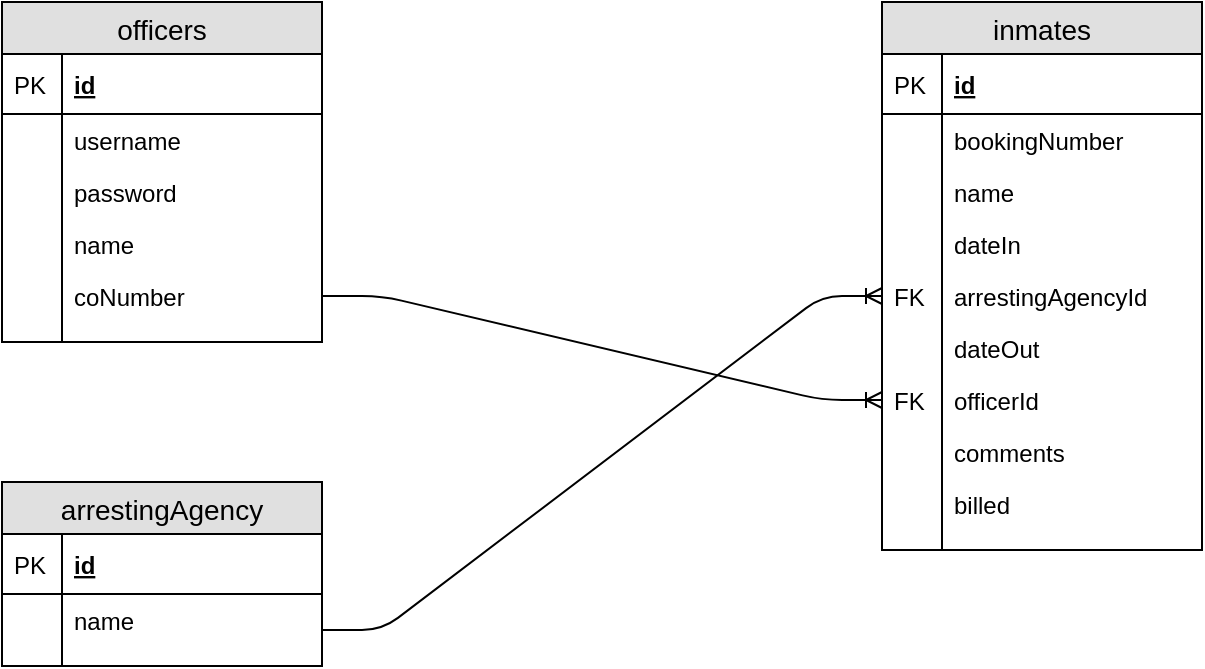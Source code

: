 <mxfile version="12.1.0" type="github" pages="1"><diagram id="zKyjSMK9Q5WssfcK8jUk" name="Page-1"><mxGraphModel dx="1095" dy="419" grid="1" gridSize="10" guides="1" tooltips="1" connect="1" arrows="1" fold="1" page="1" pageScale="1" pageWidth="850" pageHeight="1100" math="0" shadow="0"><root><mxCell id="0"/><mxCell id="1" parent="0"/><mxCell id="oeO_EeJOdMP0htgV7x7x-1" value="officers" style="swimlane;fontStyle=0;childLayout=stackLayout;horizontal=1;startSize=26;fillColor=#e0e0e0;horizontalStack=0;resizeParent=1;resizeParentMax=0;resizeLast=0;collapsible=1;marginBottom=0;swimlaneFillColor=#ffffff;align=center;fontSize=14;" vertex="1" parent="1"><mxGeometry x="120" y="40" width="160" height="170" as="geometry"/></mxCell><mxCell id="oeO_EeJOdMP0htgV7x7x-2" value="id" style="shape=partialRectangle;top=0;left=0;right=0;bottom=1;align=left;verticalAlign=middle;fillColor=none;spacingLeft=34;spacingRight=4;overflow=hidden;rotatable=0;points=[[0,0.5],[1,0.5]];portConstraint=eastwest;dropTarget=0;fontStyle=5;fontSize=12;" vertex="1" parent="oeO_EeJOdMP0htgV7x7x-1"><mxGeometry y="26" width="160" height="30" as="geometry"/></mxCell><mxCell id="oeO_EeJOdMP0htgV7x7x-3" value="PK" style="shape=partialRectangle;top=0;left=0;bottom=0;fillColor=none;align=left;verticalAlign=middle;spacingLeft=4;spacingRight=4;overflow=hidden;rotatable=0;points=[];portConstraint=eastwest;part=1;fontSize=12;" vertex="1" connectable="0" parent="oeO_EeJOdMP0htgV7x7x-2"><mxGeometry width="30" height="30" as="geometry"/></mxCell><mxCell id="oeO_EeJOdMP0htgV7x7x-4" value="username" style="shape=partialRectangle;top=0;left=0;right=0;bottom=0;align=left;verticalAlign=top;fillColor=none;spacingLeft=34;spacingRight=4;overflow=hidden;rotatable=0;points=[[0,0.5],[1,0.5]];portConstraint=eastwest;dropTarget=0;fontSize=12;" vertex="1" parent="oeO_EeJOdMP0htgV7x7x-1"><mxGeometry y="56" width="160" height="26" as="geometry"/></mxCell><mxCell id="oeO_EeJOdMP0htgV7x7x-5" value="" style="shape=partialRectangle;top=0;left=0;bottom=0;fillColor=none;align=left;verticalAlign=top;spacingLeft=4;spacingRight=4;overflow=hidden;rotatable=0;points=[];portConstraint=eastwest;part=1;fontSize=12;" vertex="1" connectable="0" parent="oeO_EeJOdMP0htgV7x7x-4"><mxGeometry width="30" height="26" as="geometry"/></mxCell><mxCell id="oeO_EeJOdMP0htgV7x7x-6" value="password" style="shape=partialRectangle;top=0;left=0;right=0;bottom=0;align=left;verticalAlign=top;fillColor=none;spacingLeft=34;spacingRight=4;overflow=hidden;rotatable=0;points=[[0,0.5],[1,0.5]];portConstraint=eastwest;dropTarget=0;fontSize=12;" vertex="1" parent="oeO_EeJOdMP0htgV7x7x-1"><mxGeometry y="82" width="160" height="26" as="geometry"/></mxCell><mxCell id="oeO_EeJOdMP0htgV7x7x-7" value="" style="shape=partialRectangle;top=0;left=0;bottom=0;fillColor=none;align=left;verticalAlign=top;spacingLeft=4;spacingRight=4;overflow=hidden;rotatable=0;points=[];portConstraint=eastwest;part=1;fontSize=12;" vertex="1" connectable="0" parent="oeO_EeJOdMP0htgV7x7x-6"><mxGeometry width="30" height="26" as="geometry"/></mxCell><mxCell id="oeO_EeJOdMP0htgV7x7x-8" value="name" style="shape=partialRectangle;top=0;left=0;right=0;bottom=0;align=left;verticalAlign=top;fillColor=none;spacingLeft=34;spacingRight=4;overflow=hidden;rotatable=0;points=[[0,0.5],[1,0.5]];portConstraint=eastwest;dropTarget=0;fontSize=12;" vertex="1" parent="oeO_EeJOdMP0htgV7x7x-1"><mxGeometry y="108" width="160" height="26" as="geometry"/></mxCell><mxCell id="oeO_EeJOdMP0htgV7x7x-9" value="" style="shape=partialRectangle;top=0;left=0;bottom=0;fillColor=none;align=left;verticalAlign=top;spacingLeft=4;spacingRight=4;overflow=hidden;rotatable=0;points=[];portConstraint=eastwest;part=1;fontSize=12;" vertex="1" connectable="0" parent="oeO_EeJOdMP0htgV7x7x-8"><mxGeometry width="30" height="26" as="geometry"/></mxCell><mxCell id="oeO_EeJOdMP0htgV7x7x-34" value="coNumber" style="shape=partialRectangle;top=0;left=0;right=0;bottom=0;align=left;verticalAlign=top;fillColor=none;spacingLeft=34;spacingRight=4;overflow=hidden;rotatable=0;points=[[0,0.5],[1,0.5]];portConstraint=eastwest;dropTarget=0;fontSize=12;" vertex="1" parent="oeO_EeJOdMP0htgV7x7x-1"><mxGeometry y="134" width="160" height="26" as="geometry"/></mxCell><mxCell id="oeO_EeJOdMP0htgV7x7x-35" value="" style="shape=partialRectangle;top=0;left=0;bottom=0;fillColor=none;align=left;verticalAlign=top;spacingLeft=4;spacingRight=4;overflow=hidden;rotatable=0;points=[];portConstraint=eastwest;part=1;fontSize=12;" vertex="1" connectable="0" parent="oeO_EeJOdMP0htgV7x7x-34"><mxGeometry width="30" height="26" as="geometry"/></mxCell><mxCell id="oeO_EeJOdMP0htgV7x7x-10" value="" style="shape=partialRectangle;top=0;left=0;right=0;bottom=0;align=left;verticalAlign=top;fillColor=none;spacingLeft=34;spacingRight=4;overflow=hidden;rotatable=0;points=[[0,0.5],[1,0.5]];portConstraint=eastwest;dropTarget=0;fontSize=12;" vertex="1" parent="oeO_EeJOdMP0htgV7x7x-1"><mxGeometry y="160" width="160" height="10" as="geometry"/></mxCell><mxCell id="oeO_EeJOdMP0htgV7x7x-11" value="" style="shape=partialRectangle;top=0;left=0;bottom=0;fillColor=none;align=left;verticalAlign=top;spacingLeft=4;spacingRight=4;overflow=hidden;rotatable=0;points=[];portConstraint=eastwest;part=1;fontSize=12;" vertex="1" connectable="0" parent="oeO_EeJOdMP0htgV7x7x-10"><mxGeometry width="30" height="10" as="geometry"/></mxCell><mxCell id="oeO_EeJOdMP0htgV7x7x-12" value="inmates" style="swimlane;fontStyle=0;childLayout=stackLayout;horizontal=1;startSize=26;fillColor=#e0e0e0;horizontalStack=0;resizeParent=1;resizeParentMax=0;resizeLast=0;collapsible=1;marginBottom=0;swimlaneFillColor=#ffffff;align=center;fontSize=14;" vertex="1" parent="1"><mxGeometry x="560" y="40" width="160" height="274" as="geometry"/></mxCell><mxCell id="oeO_EeJOdMP0htgV7x7x-13" value="id" style="shape=partialRectangle;top=0;left=0;right=0;bottom=1;align=left;verticalAlign=middle;fillColor=none;spacingLeft=34;spacingRight=4;overflow=hidden;rotatable=0;points=[[0,0.5],[1,0.5]];portConstraint=eastwest;dropTarget=0;fontStyle=5;fontSize=12;" vertex="1" parent="oeO_EeJOdMP0htgV7x7x-12"><mxGeometry y="26" width="160" height="30" as="geometry"/></mxCell><mxCell id="oeO_EeJOdMP0htgV7x7x-14" value="PK" style="shape=partialRectangle;top=0;left=0;bottom=0;fillColor=none;align=left;verticalAlign=middle;spacingLeft=4;spacingRight=4;overflow=hidden;rotatable=0;points=[];portConstraint=eastwest;part=1;fontSize=12;" vertex="1" connectable="0" parent="oeO_EeJOdMP0htgV7x7x-13"><mxGeometry width="30" height="30" as="geometry"/></mxCell><mxCell id="oeO_EeJOdMP0htgV7x7x-15" value="bookingNumber" style="shape=partialRectangle;top=0;left=0;right=0;bottom=0;align=left;verticalAlign=top;fillColor=none;spacingLeft=34;spacingRight=4;overflow=hidden;rotatable=0;points=[[0,0.5],[1,0.5]];portConstraint=eastwest;dropTarget=0;fontSize=12;" vertex="1" parent="oeO_EeJOdMP0htgV7x7x-12"><mxGeometry y="56" width="160" height="26" as="geometry"/></mxCell><mxCell id="oeO_EeJOdMP0htgV7x7x-16" value="" style="shape=partialRectangle;top=0;left=0;bottom=0;fillColor=none;align=left;verticalAlign=top;spacingLeft=4;spacingRight=4;overflow=hidden;rotatable=0;points=[];portConstraint=eastwest;part=1;fontSize=12;" vertex="1" connectable="0" parent="oeO_EeJOdMP0htgV7x7x-15"><mxGeometry width="30" height="26" as="geometry"/></mxCell><mxCell id="oeO_EeJOdMP0htgV7x7x-17" value="name" style="shape=partialRectangle;top=0;left=0;right=0;bottom=0;align=left;verticalAlign=top;fillColor=none;spacingLeft=34;spacingRight=4;overflow=hidden;rotatable=0;points=[[0,0.5],[1,0.5]];portConstraint=eastwest;dropTarget=0;fontSize=12;" vertex="1" parent="oeO_EeJOdMP0htgV7x7x-12"><mxGeometry y="82" width="160" height="26" as="geometry"/></mxCell><mxCell id="oeO_EeJOdMP0htgV7x7x-18" value="" style="shape=partialRectangle;top=0;left=0;bottom=0;fillColor=none;align=left;verticalAlign=top;spacingLeft=4;spacingRight=4;overflow=hidden;rotatable=0;points=[];portConstraint=eastwest;part=1;fontSize=12;" vertex="1" connectable="0" parent="oeO_EeJOdMP0htgV7x7x-17"><mxGeometry width="30" height="26" as="geometry"/></mxCell><mxCell id="oeO_EeJOdMP0htgV7x7x-19" value="dateIn" style="shape=partialRectangle;top=0;left=0;right=0;bottom=0;align=left;verticalAlign=top;fillColor=none;spacingLeft=34;spacingRight=4;overflow=hidden;rotatable=0;points=[[0,0.5],[1,0.5]];portConstraint=eastwest;dropTarget=0;fontSize=12;" vertex="1" parent="oeO_EeJOdMP0htgV7x7x-12"><mxGeometry y="108" width="160" height="26" as="geometry"/></mxCell><mxCell id="oeO_EeJOdMP0htgV7x7x-20" value="" style="shape=partialRectangle;top=0;left=0;bottom=0;fillColor=none;align=left;verticalAlign=top;spacingLeft=4;spacingRight=4;overflow=hidden;rotatable=0;points=[];portConstraint=eastwest;part=1;fontSize=12;" vertex="1" connectable="0" parent="oeO_EeJOdMP0htgV7x7x-19"><mxGeometry width="30" height="26" as="geometry"/></mxCell><mxCell id="oeO_EeJOdMP0htgV7x7x-36" value="arrestingAgencyId" style="shape=partialRectangle;top=0;left=0;right=0;bottom=0;align=left;verticalAlign=top;fillColor=none;spacingLeft=34;spacingRight=4;overflow=hidden;rotatable=0;points=[[0,0.5],[1,0.5]];portConstraint=eastwest;dropTarget=0;fontSize=12;" vertex="1" parent="oeO_EeJOdMP0htgV7x7x-12"><mxGeometry y="134" width="160" height="26" as="geometry"/></mxCell><mxCell id="oeO_EeJOdMP0htgV7x7x-37" value="FK" style="shape=partialRectangle;top=0;left=0;bottom=0;fillColor=none;align=left;verticalAlign=top;spacingLeft=4;spacingRight=4;overflow=hidden;rotatable=0;points=[];portConstraint=eastwest;part=1;fontSize=12;" vertex="1" connectable="0" parent="oeO_EeJOdMP0htgV7x7x-36"><mxGeometry width="30" height="26" as="geometry"/></mxCell><mxCell id="oeO_EeJOdMP0htgV7x7x-38" value="dateOut" style="shape=partialRectangle;top=0;left=0;right=0;bottom=0;align=left;verticalAlign=top;fillColor=none;spacingLeft=34;spacingRight=4;overflow=hidden;rotatable=0;points=[[0,0.5],[1,0.5]];portConstraint=eastwest;dropTarget=0;fontSize=12;" vertex="1" parent="oeO_EeJOdMP0htgV7x7x-12"><mxGeometry y="160" width="160" height="26" as="geometry"/></mxCell><mxCell id="oeO_EeJOdMP0htgV7x7x-39" value="" style="shape=partialRectangle;top=0;left=0;bottom=0;fillColor=none;align=left;verticalAlign=top;spacingLeft=4;spacingRight=4;overflow=hidden;rotatable=0;points=[];portConstraint=eastwest;part=1;fontSize=12;" vertex="1" connectable="0" parent="oeO_EeJOdMP0htgV7x7x-38"><mxGeometry width="30" height="26" as="geometry"/></mxCell><mxCell id="oeO_EeJOdMP0htgV7x7x-40" value="officerId" style="shape=partialRectangle;top=0;left=0;right=0;bottom=0;align=left;verticalAlign=top;fillColor=none;spacingLeft=34;spacingRight=4;overflow=hidden;rotatable=0;points=[[0,0.5],[1,0.5]];portConstraint=eastwest;dropTarget=0;fontSize=12;" vertex="1" parent="oeO_EeJOdMP0htgV7x7x-12"><mxGeometry y="186" width="160" height="26" as="geometry"/></mxCell><mxCell id="oeO_EeJOdMP0htgV7x7x-41" value="FK" style="shape=partialRectangle;top=0;left=0;bottom=0;fillColor=none;align=left;verticalAlign=top;spacingLeft=4;spacingRight=4;overflow=hidden;rotatable=0;points=[];portConstraint=eastwest;part=1;fontSize=12;" vertex="1" connectable="0" parent="oeO_EeJOdMP0htgV7x7x-40"><mxGeometry width="30" height="26" as="geometry"/></mxCell><mxCell id="oeO_EeJOdMP0htgV7x7x-42" value="comments" style="shape=partialRectangle;top=0;left=0;right=0;bottom=0;align=left;verticalAlign=top;fillColor=none;spacingLeft=34;spacingRight=4;overflow=hidden;rotatable=0;points=[[0,0.5],[1,0.5]];portConstraint=eastwest;dropTarget=0;fontSize=12;" vertex="1" parent="oeO_EeJOdMP0htgV7x7x-12"><mxGeometry y="212" width="160" height="26" as="geometry"/></mxCell><mxCell id="oeO_EeJOdMP0htgV7x7x-43" value="" style="shape=partialRectangle;top=0;left=0;bottom=0;fillColor=none;align=left;verticalAlign=top;spacingLeft=4;spacingRight=4;overflow=hidden;rotatable=0;points=[];portConstraint=eastwest;part=1;fontSize=12;" vertex="1" connectable="0" parent="oeO_EeJOdMP0htgV7x7x-42"><mxGeometry width="30" height="26" as="geometry"/></mxCell><mxCell id="oeO_EeJOdMP0htgV7x7x-44" value="billed" style="shape=partialRectangle;top=0;left=0;right=0;bottom=0;align=left;verticalAlign=top;fillColor=none;spacingLeft=34;spacingRight=4;overflow=hidden;rotatable=0;points=[[0,0.5],[1,0.5]];portConstraint=eastwest;dropTarget=0;fontSize=12;" vertex="1" parent="oeO_EeJOdMP0htgV7x7x-12"><mxGeometry y="238" width="160" height="26" as="geometry"/></mxCell><mxCell id="oeO_EeJOdMP0htgV7x7x-45" value="" style="shape=partialRectangle;top=0;left=0;bottom=0;fillColor=none;align=left;verticalAlign=top;spacingLeft=4;spacingRight=4;overflow=hidden;rotatable=0;points=[];portConstraint=eastwest;part=1;fontSize=12;" vertex="1" connectable="0" parent="oeO_EeJOdMP0htgV7x7x-44"><mxGeometry width="30" height="26" as="geometry"/></mxCell><mxCell id="oeO_EeJOdMP0htgV7x7x-21" value="" style="shape=partialRectangle;top=0;left=0;right=0;bottom=0;align=left;verticalAlign=top;fillColor=none;spacingLeft=34;spacingRight=4;overflow=hidden;rotatable=0;points=[[0,0.5],[1,0.5]];portConstraint=eastwest;dropTarget=0;fontSize=12;" vertex="1" parent="oeO_EeJOdMP0htgV7x7x-12"><mxGeometry y="264" width="160" height="10" as="geometry"/></mxCell><mxCell id="oeO_EeJOdMP0htgV7x7x-22" value="" style="shape=partialRectangle;top=0;left=0;bottom=0;fillColor=none;align=left;verticalAlign=top;spacingLeft=4;spacingRight=4;overflow=hidden;rotatable=0;points=[];portConstraint=eastwest;part=1;fontSize=12;" vertex="1" connectable="0" parent="oeO_EeJOdMP0htgV7x7x-21"><mxGeometry width="30" height="10" as="geometry"/></mxCell><mxCell id="oeO_EeJOdMP0htgV7x7x-23" value="arrestingAgency" style="swimlane;fontStyle=0;childLayout=stackLayout;horizontal=1;startSize=26;fillColor=#e0e0e0;horizontalStack=0;resizeParent=1;resizeParentMax=0;resizeLast=0;collapsible=1;marginBottom=0;swimlaneFillColor=#ffffff;align=center;fontSize=14;" vertex="1" parent="1"><mxGeometry x="120" y="280" width="160" height="92" as="geometry"/></mxCell><mxCell id="oeO_EeJOdMP0htgV7x7x-24" value="id" style="shape=partialRectangle;top=0;left=0;right=0;bottom=1;align=left;verticalAlign=middle;fillColor=none;spacingLeft=34;spacingRight=4;overflow=hidden;rotatable=0;points=[[0,0.5],[1,0.5]];portConstraint=eastwest;dropTarget=0;fontStyle=5;fontSize=12;" vertex="1" parent="oeO_EeJOdMP0htgV7x7x-23"><mxGeometry y="26" width="160" height="30" as="geometry"/></mxCell><mxCell id="oeO_EeJOdMP0htgV7x7x-25" value="PK" style="shape=partialRectangle;top=0;left=0;bottom=0;fillColor=none;align=left;verticalAlign=middle;spacingLeft=4;spacingRight=4;overflow=hidden;rotatable=0;points=[];portConstraint=eastwest;part=1;fontSize=12;" vertex="1" connectable="0" parent="oeO_EeJOdMP0htgV7x7x-24"><mxGeometry width="30" height="30" as="geometry"/></mxCell><mxCell id="oeO_EeJOdMP0htgV7x7x-26" value="name" style="shape=partialRectangle;top=0;left=0;right=0;bottom=0;align=left;verticalAlign=top;fillColor=none;spacingLeft=34;spacingRight=4;overflow=hidden;rotatable=0;points=[[0,0.5],[1,0.5]];portConstraint=eastwest;dropTarget=0;fontSize=12;" vertex="1" parent="oeO_EeJOdMP0htgV7x7x-23"><mxGeometry y="56" width="160" height="26" as="geometry"/></mxCell><mxCell id="oeO_EeJOdMP0htgV7x7x-27" value="" style="shape=partialRectangle;top=0;left=0;bottom=0;fillColor=none;align=left;verticalAlign=top;spacingLeft=4;spacingRight=4;overflow=hidden;rotatable=0;points=[];portConstraint=eastwest;part=1;fontSize=12;" vertex="1" connectable="0" parent="oeO_EeJOdMP0htgV7x7x-26"><mxGeometry width="30" height="26" as="geometry"/></mxCell><mxCell id="oeO_EeJOdMP0htgV7x7x-32" value="" style="shape=partialRectangle;top=0;left=0;right=0;bottom=0;align=left;verticalAlign=top;fillColor=none;spacingLeft=34;spacingRight=4;overflow=hidden;rotatable=0;points=[[0,0.5],[1,0.5]];portConstraint=eastwest;dropTarget=0;fontSize=12;" vertex="1" parent="oeO_EeJOdMP0htgV7x7x-23"><mxGeometry y="82" width="160" height="10" as="geometry"/></mxCell><mxCell id="oeO_EeJOdMP0htgV7x7x-33" value="" style="shape=partialRectangle;top=0;left=0;bottom=0;fillColor=none;align=left;verticalAlign=top;spacingLeft=4;spacingRight=4;overflow=hidden;rotatable=0;points=[];portConstraint=eastwest;part=1;fontSize=12;" vertex="1" connectable="0" parent="oeO_EeJOdMP0htgV7x7x-32"><mxGeometry width="30" height="10" as="geometry"/></mxCell><mxCell id="oeO_EeJOdMP0htgV7x7x-48" value="" style="edgeStyle=entityRelationEdgeStyle;fontSize=12;html=1;endArrow=ERoneToMany;entryX=0;entryY=0.5;entryDx=0;entryDy=0;exitX=1;exitY=0.5;exitDx=0;exitDy=0;" edge="1" parent="1" source="oeO_EeJOdMP0htgV7x7x-34" target="oeO_EeJOdMP0htgV7x7x-40"><mxGeometry width="100" height="100" relative="1" as="geometry"><mxPoint x="310" y="187" as="sourcePoint"/><mxPoint x="410" y="87" as="targetPoint"/></mxGeometry></mxCell><mxCell id="oeO_EeJOdMP0htgV7x7x-49" value="" style="edgeStyle=entityRelationEdgeStyle;fontSize=12;html=1;endArrow=ERoneToMany;entryX=0;entryY=0.5;entryDx=0;entryDy=0;" edge="1" parent="1" target="oeO_EeJOdMP0htgV7x7x-36"><mxGeometry width="100" height="100" relative="1" as="geometry"><mxPoint x="280" y="354" as="sourcePoint"/><mxPoint x="380" y="254" as="targetPoint"/></mxGeometry></mxCell></root></mxGraphModel></diagram></mxfile>